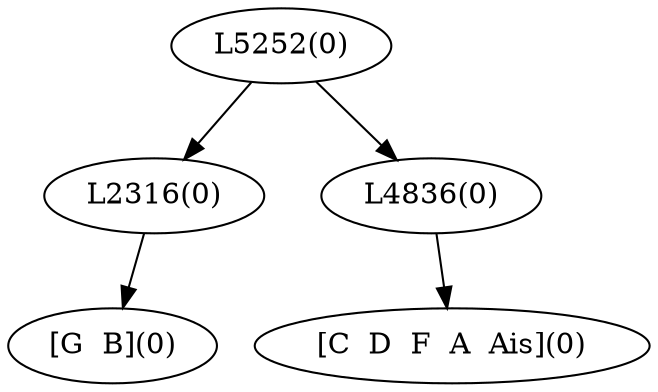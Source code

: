 digraph sample{
"L2316(0)"->"[G  B](0)"
"L4836(0)"->"[C  D  F  A  Ais](0)"
"L5252(0)"->"L2316(0)"
"L5252(0)"->"L4836(0)"
{rank = min; "L5252(0)"}
{rank = same; "L2316(0)"; "L4836(0)";}
{rank = max; "[C  D  F  A  Ais](0)"; "[G  B](0)";}
}